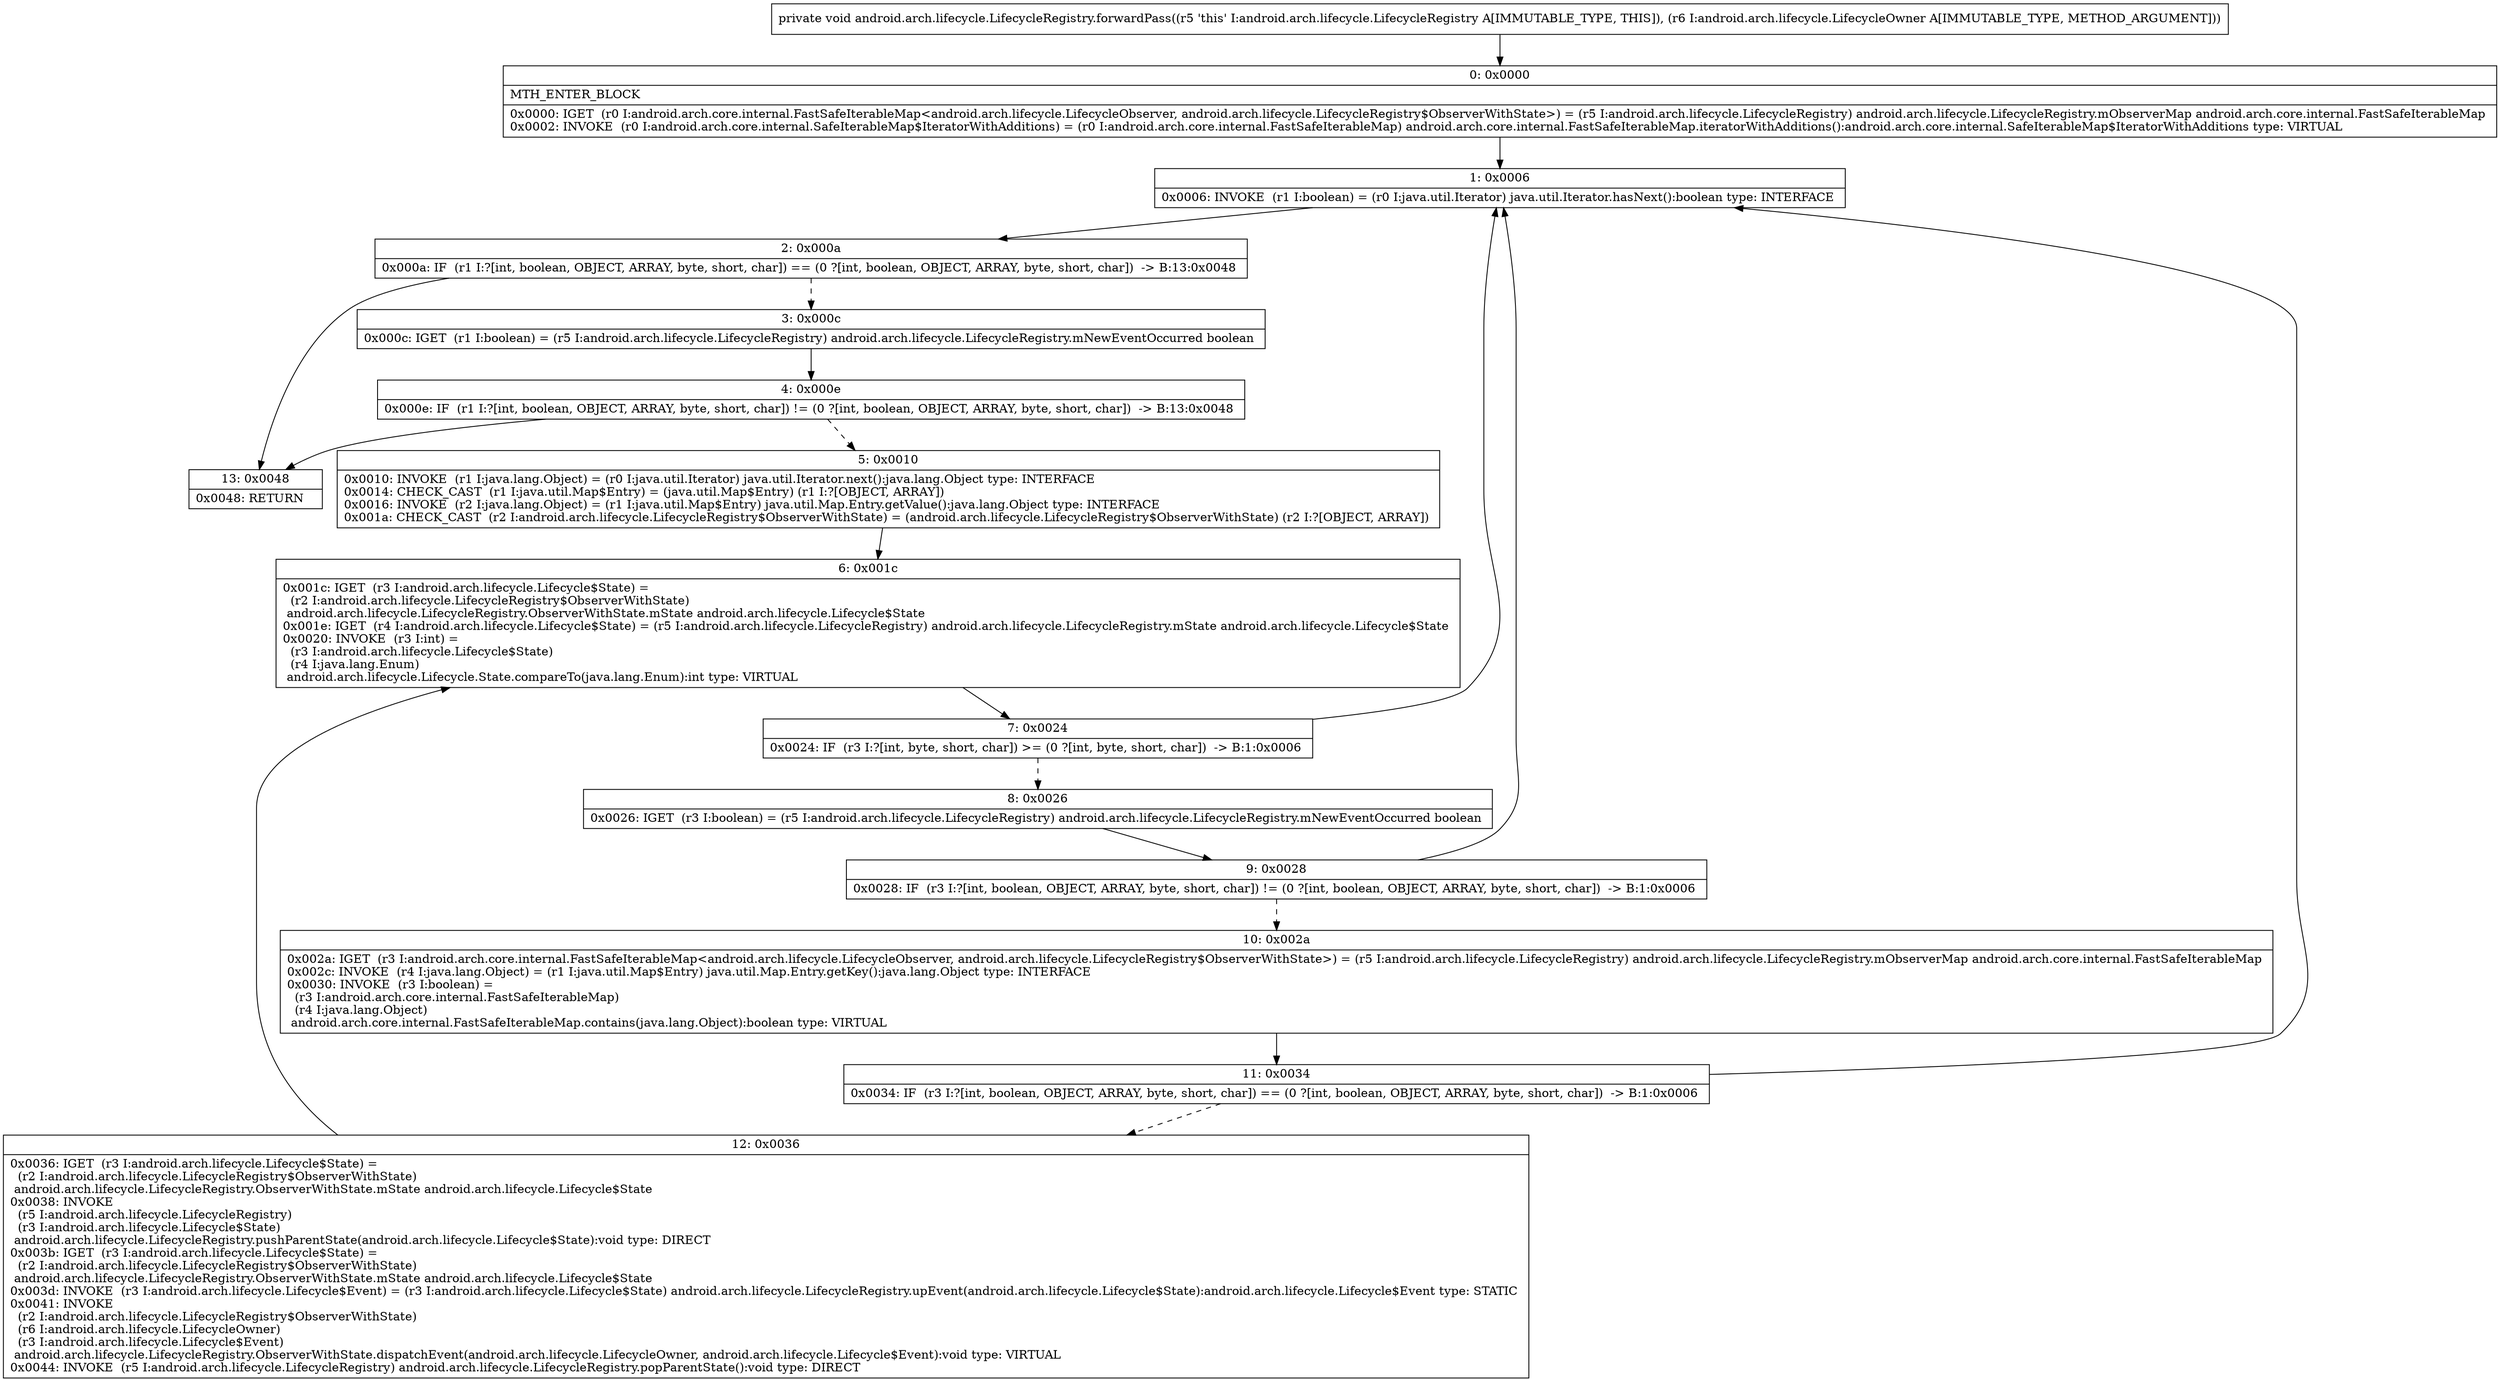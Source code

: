 digraph "CFG forandroid.arch.lifecycle.LifecycleRegistry.forwardPass(Landroid\/arch\/lifecycle\/LifecycleOwner;)V" {
Node_0 [shape=record,label="{0\:\ 0x0000|MTH_ENTER_BLOCK\l|0x0000: IGET  (r0 I:android.arch.core.internal.FastSafeIterableMap\<android.arch.lifecycle.LifecycleObserver, android.arch.lifecycle.LifecycleRegistry$ObserverWithState\>) = (r5 I:android.arch.lifecycle.LifecycleRegistry) android.arch.lifecycle.LifecycleRegistry.mObserverMap android.arch.core.internal.FastSafeIterableMap \l0x0002: INVOKE  (r0 I:android.arch.core.internal.SafeIterableMap$IteratorWithAdditions) = (r0 I:android.arch.core.internal.FastSafeIterableMap) android.arch.core.internal.FastSafeIterableMap.iteratorWithAdditions():android.arch.core.internal.SafeIterableMap$IteratorWithAdditions type: VIRTUAL \l}"];
Node_1 [shape=record,label="{1\:\ 0x0006|0x0006: INVOKE  (r1 I:boolean) = (r0 I:java.util.Iterator) java.util.Iterator.hasNext():boolean type: INTERFACE \l}"];
Node_2 [shape=record,label="{2\:\ 0x000a|0x000a: IF  (r1 I:?[int, boolean, OBJECT, ARRAY, byte, short, char]) == (0 ?[int, boolean, OBJECT, ARRAY, byte, short, char])  \-\> B:13:0x0048 \l}"];
Node_3 [shape=record,label="{3\:\ 0x000c|0x000c: IGET  (r1 I:boolean) = (r5 I:android.arch.lifecycle.LifecycleRegistry) android.arch.lifecycle.LifecycleRegistry.mNewEventOccurred boolean \l}"];
Node_4 [shape=record,label="{4\:\ 0x000e|0x000e: IF  (r1 I:?[int, boolean, OBJECT, ARRAY, byte, short, char]) != (0 ?[int, boolean, OBJECT, ARRAY, byte, short, char])  \-\> B:13:0x0048 \l}"];
Node_5 [shape=record,label="{5\:\ 0x0010|0x0010: INVOKE  (r1 I:java.lang.Object) = (r0 I:java.util.Iterator) java.util.Iterator.next():java.lang.Object type: INTERFACE \l0x0014: CHECK_CAST  (r1 I:java.util.Map$Entry) = (java.util.Map$Entry) (r1 I:?[OBJECT, ARRAY]) \l0x0016: INVOKE  (r2 I:java.lang.Object) = (r1 I:java.util.Map$Entry) java.util.Map.Entry.getValue():java.lang.Object type: INTERFACE \l0x001a: CHECK_CAST  (r2 I:android.arch.lifecycle.LifecycleRegistry$ObserverWithState) = (android.arch.lifecycle.LifecycleRegistry$ObserverWithState) (r2 I:?[OBJECT, ARRAY]) \l}"];
Node_6 [shape=record,label="{6\:\ 0x001c|0x001c: IGET  (r3 I:android.arch.lifecycle.Lifecycle$State) = \l  (r2 I:android.arch.lifecycle.LifecycleRegistry$ObserverWithState)\l android.arch.lifecycle.LifecycleRegistry.ObserverWithState.mState android.arch.lifecycle.Lifecycle$State \l0x001e: IGET  (r4 I:android.arch.lifecycle.Lifecycle$State) = (r5 I:android.arch.lifecycle.LifecycleRegistry) android.arch.lifecycle.LifecycleRegistry.mState android.arch.lifecycle.Lifecycle$State \l0x0020: INVOKE  (r3 I:int) = \l  (r3 I:android.arch.lifecycle.Lifecycle$State)\l  (r4 I:java.lang.Enum)\l android.arch.lifecycle.Lifecycle.State.compareTo(java.lang.Enum):int type: VIRTUAL \l}"];
Node_7 [shape=record,label="{7\:\ 0x0024|0x0024: IF  (r3 I:?[int, byte, short, char]) \>= (0 ?[int, byte, short, char])  \-\> B:1:0x0006 \l}"];
Node_8 [shape=record,label="{8\:\ 0x0026|0x0026: IGET  (r3 I:boolean) = (r5 I:android.arch.lifecycle.LifecycleRegistry) android.arch.lifecycle.LifecycleRegistry.mNewEventOccurred boolean \l}"];
Node_9 [shape=record,label="{9\:\ 0x0028|0x0028: IF  (r3 I:?[int, boolean, OBJECT, ARRAY, byte, short, char]) != (0 ?[int, boolean, OBJECT, ARRAY, byte, short, char])  \-\> B:1:0x0006 \l}"];
Node_10 [shape=record,label="{10\:\ 0x002a|0x002a: IGET  (r3 I:android.arch.core.internal.FastSafeIterableMap\<android.arch.lifecycle.LifecycleObserver, android.arch.lifecycle.LifecycleRegistry$ObserverWithState\>) = (r5 I:android.arch.lifecycle.LifecycleRegistry) android.arch.lifecycle.LifecycleRegistry.mObserverMap android.arch.core.internal.FastSafeIterableMap \l0x002c: INVOKE  (r4 I:java.lang.Object) = (r1 I:java.util.Map$Entry) java.util.Map.Entry.getKey():java.lang.Object type: INTERFACE \l0x0030: INVOKE  (r3 I:boolean) = \l  (r3 I:android.arch.core.internal.FastSafeIterableMap)\l  (r4 I:java.lang.Object)\l android.arch.core.internal.FastSafeIterableMap.contains(java.lang.Object):boolean type: VIRTUAL \l}"];
Node_11 [shape=record,label="{11\:\ 0x0034|0x0034: IF  (r3 I:?[int, boolean, OBJECT, ARRAY, byte, short, char]) == (0 ?[int, boolean, OBJECT, ARRAY, byte, short, char])  \-\> B:1:0x0006 \l}"];
Node_12 [shape=record,label="{12\:\ 0x0036|0x0036: IGET  (r3 I:android.arch.lifecycle.Lifecycle$State) = \l  (r2 I:android.arch.lifecycle.LifecycleRegistry$ObserverWithState)\l android.arch.lifecycle.LifecycleRegistry.ObserverWithState.mState android.arch.lifecycle.Lifecycle$State \l0x0038: INVOKE  \l  (r5 I:android.arch.lifecycle.LifecycleRegistry)\l  (r3 I:android.arch.lifecycle.Lifecycle$State)\l android.arch.lifecycle.LifecycleRegistry.pushParentState(android.arch.lifecycle.Lifecycle$State):void type: DIRECT \l0x003b: IGET  (r3 I:android.arch.lifecycle.Lifecycle$State) = \l  (r2 I:android.arch.lifecycle.LifecycleRegistry$ObserverWithState)\l android.arch.lifecycle.LifecycleRegistry.ObserverWithState.mState android.arch.lifecycle.Lifecycle$State \l0x003d: INVOKE  (r3 I:android.arch.lifecycle.Lifecycle$Event) = (r3 I:android.arch.lifecycle.Lifecycle$State) android.arch.lifecycle.LifecycleRegistry.upEvent(android.arch.lifecycle.Lifecycle$State):android.arch.lifecycle.Lifecycle$Event type: STATIC \l0x0041: INVOKE  \l  (r2 I:android.arch.lifecycle.LifecycleRegistry$ObserverWithState)\l  (r6 I:android.arch.lifecycle.LifecycleOwner)\l  (r3 I:android.arch.lifecycle.Lifecycle$Event)\l android.arch.lifecycle.LifecycleRegistry.ObserverWithState.dispatchEvent(android.arch.lifecycle.LifecycleOwner, android.arch.lifecycle.Lifecycle$Event):void type: VIRTUAL \l0x0044: INVOKE  (r5 I:android.arch.lifecycle.LifecycleRegistry) android.arch.lifecycle.LifecycleRegistry.popParentState():void type: DIRECT \l}"];
Node_13 [shape=record,label="{13\:\ 0x0048|0x0048: RETURN   \l}"];
MethodNode[shape=record,label="{private void android.arch.lifecycle.LifecycleRegistry.forwardPass((r5 'this' I:android.arch.lifecycle.LifecycleRegistry A[IMMUTABLE_TYPE, THIS]), (r6 I:android.arch.lifecycle.LifecycleOwner A[IMMUTABLE_TYPE, METHOD_ARGUMENT])) }"];
MethodNode -> Node_0;
Node_0 -> Node_1;
Node_1 -> Node_2;
Node_2 -> Node_3[style=dashed];
Node_2 -> Node_13;
Node_3 -> Node_4;
Node_4 -> Node_5[style=dashed];
Node_4 -> Node_13;
Node_5 -> Node_6;
Node_6 -> Node_7;
Node_7 -> Node_1;
Node_7 -> Node_8[style=dashed];
Node_8 -> Node_9;
Node_9 -> Node_1;
Node_9 -> Node_10[style=dashed];
Node_10 -> Node_11;
Node_11 -> Node_1;
Node_11 -> Node_12[style=dashed];
Node_12 -> Node_6;
}

